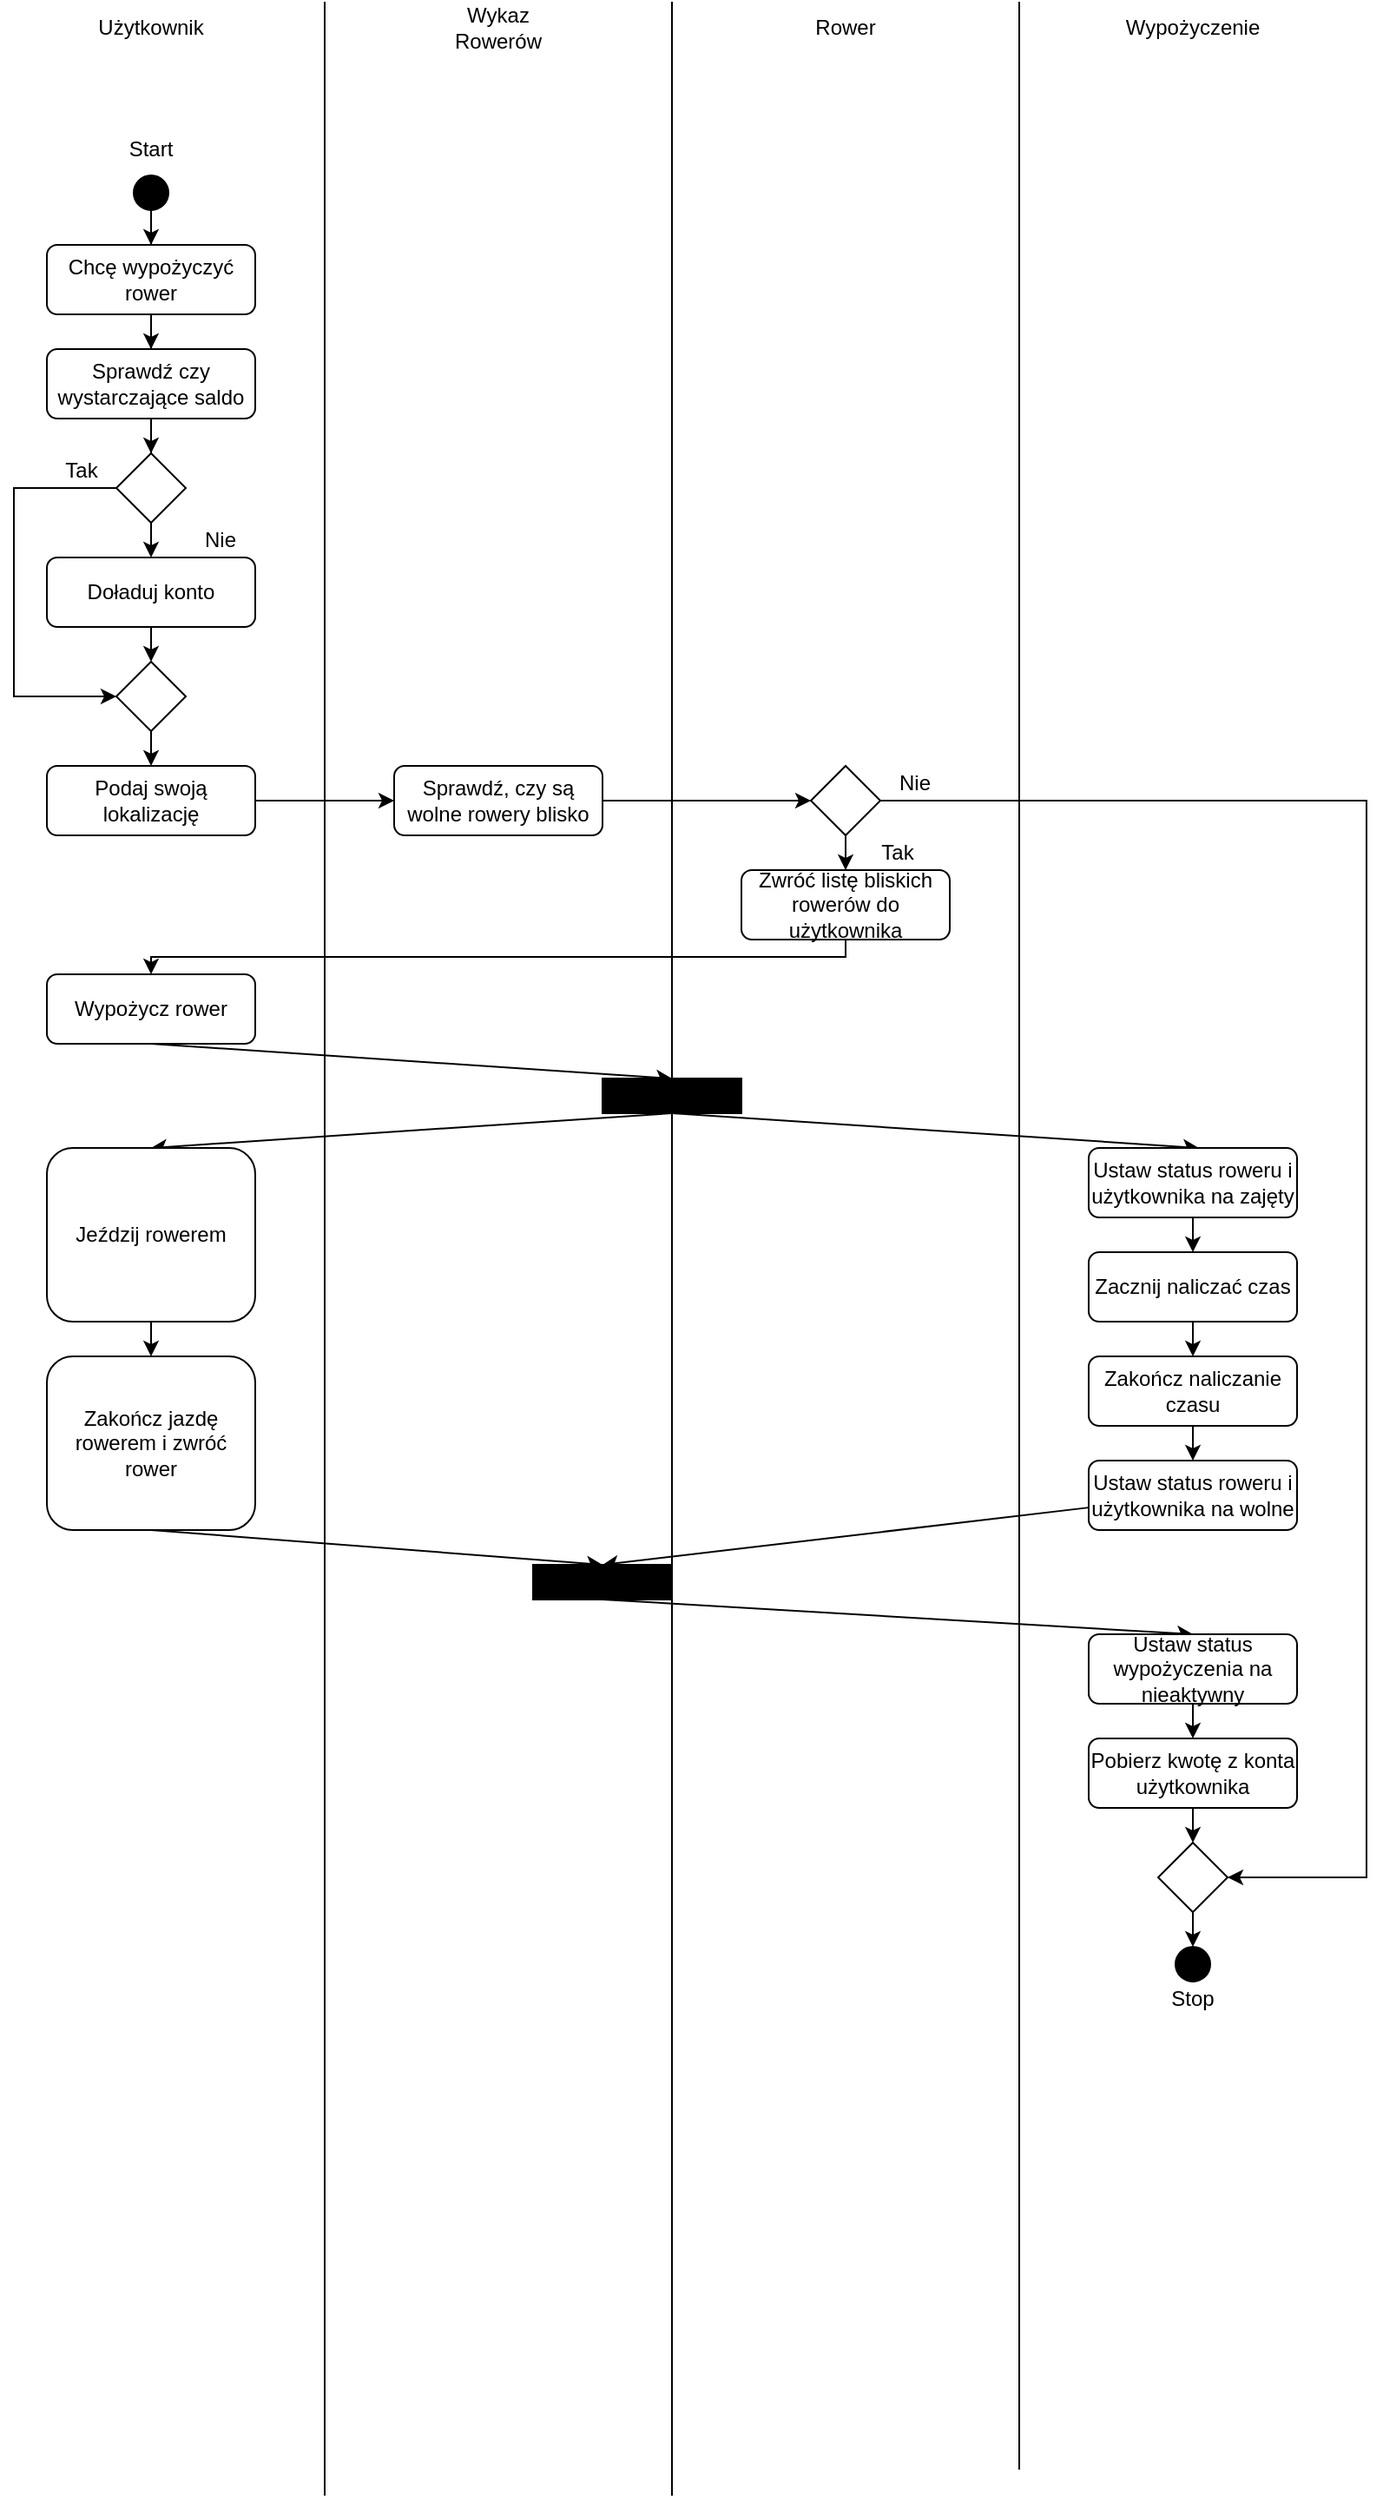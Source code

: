 <mxfile version="26.0.6">
  <diagram name="Page-1" id="jHy_yTJby4yRubtrX4ha">
    <mxGraphModel dx="1173" dy="676" grid="1" gridSize="10" guides="1" tooltips="1" connect="1" arrows="1" fold="1" page="1" pageScale="1" pageWidth="827" pageHeight="1169" math="0" shadow="0">
      <root>
        <mxCell id="0" />
        <mxCell id="1" parent="0" />
        <mxCell id="fhUwXkioFoT6nJXAgPyt-3" style="edgeStyle=orthogonalEdgeStyle;rounded=0;orthogonalLoop=1;jettySize=auto;html=1;entryX=0.5;entryY=0;entryDx=0;entryDy=0;" edge="1" parent="1" source="fhUwXkioFoT6nJXAgPyt-1" target="fhUwXkioFoT6nJXAgPyt-2">
          <mxGeometry relative="1" as="geometry" />
        </mxCell>
        <mxCell id="fhUwXkioFoT6nJXAgPyt-1" value="" style="ellipse;whiteSpace=wrap;html=1;aspect=fixed;fillColor=#000000;" vertex="1" parent="1">
          <mxGeometry x="90" y="100" width="20" height="20" as="geometry" />
        </mxCell>
        <mxCell id="fhUwXkioFoT6nJXAgPyt-7" value="" style="edgeStyle=orthogonalEdgeStyle;rounded=0;orthogonalLoop=1;jettySize=auto;html=1;" edge="1" parent="1" source="fhUwXkioFoT6nJXAgPyt-2" target="fhUwXkioFoT6nJXAgPyt-6">
          <mxGeometry relative="1" as="geometry" />
        </mxCell>
        <mxCell id="fhUwXkioFoT6nJXAgPyt-2" value="Chcę wypożyczyć rower" style="rounded=1;whiteSpace=wrap;html=1;" vertex="1" parent="1">
          <mxGeometry x="40" y="140" width="120" height="40" as="geometry" />
        </mxCell>
        <mxCell id="fhUwXkioFoT6nJXAgPyt-4" value="Użytkownik" style="text;html=1;align=center;verticalAlign=middle;whiteSpace=wrap;rounded=0;" vertex="1" parent="1">
          <mxGeometry x="60" width="80" height="30" as="geometry" />
        </mxCell>
        <mxCell id="fhUwXkioFoT6nJXAgPyt-5" value="Start" style="text;html=1;align=center;verticalAlign=middle;whiteSpace=wrap;rounded=0;" vertex="1" parent="1">
          <mxGeometry x="70" y="70" width="60" height="30" as="geometry" />
        </mxCell>
        <mxCell id="fhUwXkioFoT6nJXAgPyt-9" style="edgeStyle=orthogonalEdgeStyle;rounded=0;orthogonalLoop=1;jettySize=auto;html=1;entryX=0.5;entryY=0;entryDx=0;entryDy=0;" edge="1" parent="1" source="fhUwXkioFoT6nJXAgPyt-6" target="fhUwXkioFoT6nJXAgPyt-8">
          <mxGeometry relative="1" as="geometry" />
        </mxCell>
        <mxCell id="fhUwXkioFoT6nJXAgPyt-6" value="Sprawdź czy wystarczające saldo" style="rounded=1;whiteSpace=wrap;html=1;" vertex="1" parent="1">
          <mxGeometry x="40" y="200" width="120" height="40" as="geometry" />
        </mxCell>
        <mxCell id="fhUwXkioFoT6nJXAgPyt-12" style="edgeStyle=orthogonalEdgeStyle;rounded=0;orthogonalLoop=1;jettySize=auto;html=1;" edge="1" parent="1" source="fhUwXkioFoT6nJXAgPyt-8">
          <mxGeometry relative="1" as="geometry">
            <mxPoint x="100" y="320" as="targetPoint" />
          </mxGeometry>
        </mxCell>
        <mxCell id="fhUwXkioFoT6nJXAgPyt-14" style="edgeStyle=orthogonalEdgeStyle;rounded=0;orthogonalLoop=1;jettySize=auto;html=1;entryX=0;entryY=0.5;entryDx=0;entryDy=0;" edge="1" parent="1" source="fhUwXkioFoT6nJXAgPyt-8" target="fhUwXkioFoT6nJXAgPyt-29">
          <mxGeometry relative="1" as="geometry">
            <mxPoint x="20" y="400" as="targetPoint" />
            <Array as="points">
              <mxPoint x="21" y="280" />
              <mxPoint x="21" y="400" />
            </Array>
          </mxGeometry>
        </mxCell>
        <mxCell id="fhUwXkioFoT6nJXAgPyt-8" value="" style="rhombus;whiteSpace=wrap;html=1;" vertex="1" parent="1">
          <mxGeometry x="80" y="260" width="40" height="40" as="geometry" />
        </mxCell>
        <mxCell id="fhUwXkioFoT6nJXAgPyt-13" value="Nie" style="text;html=1;align=center;verticalAlign=middle;whiteSpace=wrap;rounded=0;" vertex="1" parent="1">
          <mxGeometry x="120" y="300" width="40" height="20" as="geometry" />
        </mxCell>
        <mxCell id="fhUwXkioFoT6nJXAgPyt-15" value="Tak" style="text;html=1;align=center;verticalAlign=middle;whiteSpace=wrap;rounded=0;" vertex="1" parent="1">
          <mxGeometry x="40" y="260" width="40" height="20" as="geometry" />
        </mxCell>
        <mxCell id="fhUwXkioFoT6nJXAgPyt-28" style="edgeStyle=orthogonalEdgeStyle;rounded=0;orthogonalLoop=1;jettySize=auto;html=1;" edge="1" parent="1" source="fhUwXkioFoT6nJXAgPyt-17">
          <mxGeometry relative="1" as="geometry">
            <mxPoint x="100" y="380" as="targetPoint" />
          </mxGeometry>
        </mxCell>
        <mxCell id="fhUwXkioFoT6nJXAgPyt-17" value="Doładuj konto" style="rounded=1;whiteSpace=wrap;html=1;" vertex="1" parent="1">
          <mxGeometry x="40" y="320" width="120" height="40" as="geometry" />
        </mxCell>
        <mxCell id="fhUwXkioFoT6nJXAgPyt-30" style="edgeStyle=orthogonalEdgeStyle;rounded=0;orthogonalLoop=1;jettySize=auto;html=1;" edge="1" parent="1" source="fhUwXkioFoT6nJXAgPyt-29">
          <mxGeometry relative="1" as="geometry">
            <mxPoint x="100" y="440" as="targetPoint" />
          </mxGeometry>
        </mxCell>
        <mxCell id="fhUwXkioFoT6nJXAgPyt-29" value="" style="rhombus;whiteSpace=wrap;html=1;" vertex="1" parent="1">
          <mxGeometry x="80" y="380" width="40" height="40" as="geometry" />
        </mxCell>
        <mxCell id="fhUwXkioFoT6nJXAgPyt-33" style="edgeStyle=orthogonalEdgeStyle;rounded=0;orthogonalLoop=1;jettySize=auto;html=1;entryX=0;entryY=0.5;entryDx=0;entryDy=0;" edge="1" parent="1" source="fhUwXkioFoT6nJXAgPyt-31" target="fhUwXkioFoT6nJXAgPyt-32">
          <mxGeometry relative="1" as="geometry">
            <Array as="points">
              <mxPoint x="220" y="460" />
              <mxPoint x="220" y="460" />
            </Array>
          </mxGeometry>
        </mxCell>
        <mxCell id="fhUwXkioFoT6nJXAgPyt-31" value="Podaj swoją lokalizację" style="rounded=1;whiteSpace=wrap;html=1;" vertex="1" parent="1">
          <mxGeometry x="40" y="440" width="120" height="40" as="geometry" />
        </mxCell>
        <mxCell id="fhUwXkioFoT6nJXAgPyt-35" style="edgeStyle=orthogonalEdgeStyle;rounded=0;orthogonalLoop=1;jettySize=auto;html=1;exitX=1;exitY=0.5;exitDx=0;exitDy=0;entryX=0;entryY=0.5;entryDx=0;entryDy=0;" edge="1" parent="1" source="fhUwXkioFoT6nJXAgPyt-32" target="fhUwXkioFoT6nJXAgPyt-34">
          <mxGeometry relative="1" as="geometry" />
        </mxCell>
        <mxCell id="fhUwXkioFoT6nJXAgPyt-32" value="Sprawdź, czy są wolne rowery blisko" style="rounded=1;whiteSpace=wrap;html=1;" vertex="1" parent="1">
          <mxGeometry x="240" y="440" width="120" height="40" as="geometry" />
        </mxCell>
        <mxCell id="fhUwXkioFoT6nJXAgPyt-50" style="edgeStyle=orthogonalEdgeStyle;rounded=0;orthogonalLoop=1;jettySize=auto;html=1;" edge="1" parent="1" source="fhUwXkioFoT6nJXAgPyt-34" target="fhUwXkioFoT6nJXAgPyt-52">
          <mxGeometry relative="1" as="geometry">
            <mxPoint x="500" y="500.0" as="targetPoint" />
          </mxGeometry>
        </mxCell>
        <mxCell id="fhUwXkioFoT6nJXAgPyt-34" value="" style="rhombus;whiteSpace=wrap;html=1;" vertex="1" parent="1">
          <mxGeometry x="480" y="440" width="40" height="40" as="geometry" />
        </mxCell>
        <mxCell id="fhUwXkioFoT6nJXAgPyt-37" value="Nie" style="text;html=1;align=center;verticalAlign=middle;whiteSpace=wrap;rounded=0;" vertex="1" parent="1">
          <mxGeometry x="520" y="440" width="40" height="20" as="geometry" />
        </mxCell>
        <mxCell id="fhUwXkioFoT6nJXAgPyt-39" value="Tak" style="text;html=1;align=center;verticalAlign=middle;whiteSpace=wrap;rounded=0;" vertex="1" parent="1">
          <mxGeometry x="510" y="480" width="40" height="20" as="geometry" />
        </mxCell>
        <mxCell id="fhUwXkioFoT6nJXAgPyt-40" value="" style="endArrow=none;html=1;rounded=0;" edge="1" parent="1">
          <mxGeometry width="50" height="50" relative="1" as="geometry">
            <mxPoint x="200" y="1436" as="sourcePoint" />
            <mxPoint x="200" as="targetPoint" />
          </mxGeometry>
        </mxCell>
        <mxCell id="fhUwXkioFoT6nJXAgPyt-41" value="" style="endArrow=none;html=1;rounded=0;" edge="1" parent="1">
          <mxGeometry width="50" height="50" relative="1" as="geometry">
            <mxPoint x="400" y="1436" as="sourcePoint" />
            <mxPoint x="400" as="targetPoint" />
          </mxGeometry>
        </mxCell>
        <mxCell id="fhUwXkioFoT6nJXAgPyt-42" value="" style="endArrow=none;html=1;rounded=0;" edge="1" parent="1">
          <mxGeometry width="50" height="50" relative="1" as="geometry">
            <mxPoint x="600" y="1421" as="sourcePoint" />
            <mxPoint x="600" as="targetPoint" />
          </mxGeometry>
        </mxCell>
        <mxCell id="fhUwXkioFoT6nJXAgPyt-45" value="Wykaz Rowerów" style="text;html=1;align=center;verticalAlign=middle;whiteSpace=wrap;rounded=0;" vertex="1" parent="1">
          <mxGeometry x="270" width="60" height="30" as="geometry" />
        </mxCell>
        <mxCell id="fhUwXkioFoT6nJXAgPyt-46" value="Rower" style="text;html=1;align=center;verticalAlign=middle;whiteSpace=wrap;rounded=0;" vertex="1" parent="1">
          <mxGeometry x="470" width="60" height="30" as="geometry" />
        </mxCell>
        <mxCell id="fhUwXkioFoT6nJXAgPyt-47" value="Wypożyczenie" style="text;html=1;align=center;verticalAlign=middle;whiteSpace=wrap;rounded=0;" vertex="1" parent="1">
          <mxGeometry x="670" width="60" height="30" as="geometry" />
        </mxCell>
        <mxCell id="fhUwXkioFoT6nJXAgPyt-49" value="" style="endArrow=classic;html=1;rounded=0;exitX=1;exitY=0.5;exitDx=0;exitDy=0;entryX=1;entryY=0.5;entryDx=0;entryDy=0;" edge="1" parent="1" source="fhUwXkioFoT6nJXAgPyt-34" target="fhUwXkioFoT6nJXAgPyt-82">
          <mxGeometry width="50" height="50" relative="1" as="geometry">
            <mxPoint x="110" y="620" as="sourcePoint" />
            <mxPoint x="800" y="1080" as="targetPoint" />
            <Array as="points">
              <mxPoint x="800" y="460" />
              <mxPoint x="800" y="1080" />
            </Array>
          </mxGeometry>
        </mxCell>
        <mxCell id="fhUwXkioFoT6nJXAgPyt-53" style="edgeStyle=orthogonalEdgeStyle;rounded=0;orthogonalLoop=1;jettySize=auto;html=1;" edge="1" parent="1">
          <mxGeometry relative="1" as="geometry">
            <mxPoint x="100" y="560" as="targetPoint" />
            <mxPoint x="500" y="530" as="sourcePoint" />
            <Array as="points">
              <mxPoint x="500" y="550" />
              <mxPoint x="100" y="550" />
            </Array>
          </mxGeometry>
        </mxCell>
        <mxCell id="fhUwXkioFoT6nJXAgPyt-52" value="Zwróć listę bliskich rowerów do użytkownika" style="rounded=1;whiteSpace=wrap;html=1;" vertex="1" parent="1">
          <mxGeometry x="440" y="500" width="120" height="40" as="geometry" />
        </mxCell>
        <mxCell id="fhUwXkioFoT6nJXAgPyt-59" style="rounded=0;orthogonalLoop=1;jettySize=auto;html=1;exitX=0.5;exitY=1;exitDx=0;exitDy=0;entryX=0.5;entryY=0;entryDx=0;entryDy=0;" edge="1" parent="1" source="fhUwXkioFoT6nJXAgPyt-57" target="fhUwXkioFoT6nJXAgPyt-58">
          <mxGeometry relative="1" as="geometry" />
        </mxCell>
        <mxCell id="fhUwXkioFoT6nJXAgPyt-57" value="Wypożycz rower" style="rounded=1;whiteSpace=wrap;html=1;" vertex="1" parent="1">
          <mxGeometry x="40" y="560" width="120" height="40" as="geometry" />
        </mxCell>
        <mxCell id="fhUwXkioFoT6nJXAgPyt-60" style="rounded=0;orthogonalLoop=1;jettySize=auto;html=1;exitX=0.5;exitY=1;exitDx=0;exitDy=0;" edge="1" parent="1" source="fhUwXkioFoT6nJXAgPyt-58">
          <mxGeometry relative="1" as="geometry">
            <mxPoint x="100" y="660" as="targetPoint" />
          </mxGeometry>
        </mxCell>
        <mxCell id="fhUwXkioFoT6nJXAgPyt-58" value="" style="rounded=0;whiteSpace=wrap;html=1;strokeColor=#000000;fillColor=#000000;" vertex="1" parent="1">
          <mxGeometry x="360" y="620" width="80" height="20" as="geometry" />
        </mxCell>
        <mxCell id="fhUwXkioFoT6nJXAgPyt-61" style="rounded=0;orthogonalLoop=1;jettySize=auto;html=1;exitX=0.5;exitY=1;exitDx=0;exitDy=0;" edge="1" parent="1" source="fhUwXkioFoT6nJXAgPyt-58">
          <mxGeometry relative="1" as="geometry">
            <mxPoint x="703.429" y="660" as="targetPoint" />
            <mxPoint x="360" y="650" as="sourcePoint" />
          </mxGeometry>
        </mxCell>
        <mxCell id="fhUwXkioFoT6nJXAgPyt-67" style="edgeStyle=orthogonalEdgeStyle;rounded=0;orthogonalLoop=1;jettySize=auto;html=1;" edge="1" parent="1" source="fhUwXkioFoT6nJXAgPyt-63">
          <mxGeometry relative="1" as="geometry">
            <mxPoint x="100.0" y="780" as="targetPoint" />
          </mxGeometry>
        </mxCell>
        <mxCell id="fhUwXkioFoT6nJXAgPyt-63" value="Jeździj rowerem" style="rounded=1;whiteSpace=wrap;html=1;" vertex="1" parent="1">
          <mxGeometry x="40" y="660" width="120" height="100" as="geometry" />
        </mxCell>
        <mxCell id="fhUwXkioFoT6nJXAgPyt-66" style="edgeStyle=orthogonalEdgeStyle;rounded=0;orthogonalLoop=1;jettySize=auto;html=1;exitX=0.5;exitY=1;exitDx=0;exitDy=0;entryX=0.5;entryY=0;entryDx=0;entryDy=0;" edge="1" parent="1" source="fhUwXkioFoT6nJXAgPyt-64" target="fhUwXkioFoT6nJXAgPyt-65">
          <mxGeometry relative="1" as="geometry" />
        </mxCell>
        <mxCell id="fhUwXkioFoT6nJXAgPyt-64" value="Ustaw status roweru i użytkownika na zajęty" style="rounded=1;whiteSpace=wrap;html=1;" vertex="1" parent="1">
          <mxGeometry x="640" y="660" width="120" height="40" as="geometry" />
        </mxCell>
        <mxCell id="fhUwXkioFoT6nJXAgPyt-69" style="edgeStyle=orthogonalEdgeStyle;rounded=0;orthogonalLoop=1;jettySize=auto;html=1;" edge="1" parent="1" source="fhUwXkioFoT6nJXAgPyt-65">
          <mxGeometry relative="1" as="geometry">
            <mxPoint x="700" y="780" as="targetPoint" />
          </mxGeometry>
        </mxCell>
        <mxCell id="fhUwXkioFoT6nJXAgPyt-65" value="Zacznij naliczać czas" style="rounded=1;whiteSpace=wrap;html=1;" vertex="1" parent="1">
          <mxGeometry x="640" y="720" width="120" height="40" as="geometry" />
        </mxCell>
        <mxCell id="fhUwXkioFoT6nJXAgPyt-75" style="rounded=0;orthogonalLoop=1;jettySize=auto;html=1;entryX=0.5;entryY=0;entryDx=0;entryDy=0;exitX=0.5;exitY=1;exitDx=0;exitDy=0;" edge="1" parent="1" source="fhUwXkioFoT6nJXAgPyt-68" target="fhUwXkioFoT6nJXAgPyt-74">
          <mxGeometry relative="1" as="geometry" />
        </mxCell>
        <mxCell id="fhUwXkioFoT6nJXAgPyt-68" value="Zakończ jazdę rowerem i zwróć rower" style="rounded=1;whiteSpace=wrap;html=1;" vertex="1" parent="1">
          <mxGeometry x="40" y="780" width="120" height="100" as="geometry" />
        </mxCell>
        <mxCell id="fhUwXkioFoT6nJXAgPyt-72" style="edgeStyle=orthogonalEdgeStyle;rounded=0;orthogonalLoop=1;jettySize=auto;html=1;exitX=0.5;exitY=1;exitDx=0;exitDy=0;entryX=0.5;entryY=0;entryDx=0;entryDy=0;" edge="1" parent="1" source="fhUwXkioFoT6nJXAgPyt-70" target="fhUwXkioFoT6nJXAgPyt-71">
          <mxGeometry relative="1" as="geometry" />
        </mxCell>
        <mxCell id="fhUwXkioFoT6nJXAgPyt-70" value="Zakończ naliczanie czasu" style="rounded=1;whiteSpace=wrap;html=1;" vertex="1" parent="1">
          <mxGeometry x="640" y="780" width="120" height="40" as="geometry" />
        </mxCell>
        <mxCell id="fhUwXkioFoT6nJXAgPyt-76" style="rounded=0;orthogonalLoop=1;jettySize=auto;html=1;entryX=0.5;entryY=0;entryDx=0;entryDy=0;" edge="1" parent="1" source="fhUwXkioFoT6nJXAgPyt-71" target="fhUwXkioFoT6nJXAgPyt-74">
          <mxGeometry relative="1" as="geometry" />
        </mxCell>
        <mxCell id="fhUwXkioFoT6nJXAgPyt-71" value="Ustaw status roweru i użytkownika na wolne" style="rounded=1;whiteSpace=wrap;html=1;" vertex="1" parent="1">
          <mxGeometry x="640" y="840" width="120" height="40" as="geometry" />
        </mxCell>
        <mxCell id="fhUwXkioFoT6nJXAgPyt-77" style="rounded=0;orthogonalLoop=1;jettySize=auto;html=1;exitX=0.5;exitY=1;exitDx=0;exitDy=0;entryX=0.5;entryY=0;entryDx=0;entryDy=0;" edge="1" parent="1" source="fhUwXkioFoT6nJXAgPyt-74" target="fhUwXkioFoT6nJXAgPyt-78">
          <mxGeometry relative="1" as="geometry">
            <mxPoint x="360" y="940" as="targetPoint" />
          </mxGeometry>
        </mxCell>
        <mxCell id="fhUwXkioFoT6nJXAgPyt-74" value="" style="rounded=0;whiteSpace=wrap;html=1;strokeColor=#000000;fillColor=#000000;" vertex="1" parent="1">
          <mxGeometry x="320" y="900" width="80" height="20" as="geometry" />
        </mxCell>
        <mxCell id="fhUwXkioFoT6nJXAgPyt-80" style="rounded=0;orthogonalLoop=1;jettySize=auto;html=1;exitX=0.5;exitY=1;exitDx=0;exitDy=0;entryX=0.5;entryY=0;entryDx=0;entryDy=0;edgeStyle=orthogonalEdgeStyle;" edge="1" parent="1" source="fhUwXkioFoT6nJXAgPyt-78" target="fhUwXkioFoT6nJXAgPyt-79">
          <mxGeometry relative="1" as="geometry">
            <Array as="points">
              <mxPoint x="700" y="1000" />
              <mxPoint x="700" y="1000" />
            </Array>
          </mxGeometry>
        </mxCell>
        <mxCell id="fhUwXkioFoT6nJXAgPyt-78" value="Ustaw status wypożyczenia na nieaktywny" style="rounded=1;whiteSpace=wrap;html=1;" vertex="1" parent="1">
          <mxGeometry x="640" y="940" width="120" height="40" as="geometry" />
        </mxCell>
        <mxCell id="fhUwXkioFoT6nJXAgPyt-83" style="edgeStyle=orthogonalEdgeStyle;rounded=0;orthogonalLoop=1;jettySize=auto;html=1;exitX=0.5;exitY=1;exitDx=0;exitDy=0;entryX=0.5;entryY=0;entryDx=0;entryDy=0;" edge="1" parent="1" source="fhUwXkioFoT6nJXAgPyt-79" target="fhUwXkioFoT6nJXAgPyt-82">
          <mxGeometry relative="1" as="geometry" />
        </mxCell>
        <mxCell id="fhUwXkioFoT6nJXAgPyt-79" value="Pobierz kwotę z konta użytkownika" style="rounded=1;whiteSpace=wrap;html=1;" vertex="1" parent="1">
          <mxGeometry x="640" y="1000" width="120" height="40" as="geometry" />
        </mxCell>
        <mxCell id="fhUwXkioFoT6nJXAgPyt-81" value="" style="ellipse;whiteSpace=wrap;html=1;aspect=fixed;fillColor=#000000;" vertex="1" parent="1">
          <mxGeometry x="690" y="1120" width="20" height="20" as="geometry" />
        </mxCell>
        <mxCell id="fhUwXkioFoT6nJXAgPyt-84" style="edgeStyle=orthogonalEdgeStyle;rounded=0;orthogonalLoop=1;jettySize=auto;html=1;exitX=0.5;exitY=1;exitDx=0;exitDy=0;entryX=0.5;entryY=0;entryDx=0;entryDy=0;" edge="1" parent="1" source="fhUwXkioFoT6nJXAgPyt-82" target="fhUwXkioFoT6nJXAgPyt-81">
          <mxGeometry relative="1" as="geometry" />
        </mxCell>
        <mxCell id="fhUwXkioFoT6nJXAgPyt-82" value="" style="rhombus;whiteSpace=wrap;html=1;" vertex="1" parent="1">
          <mxGeometry x="680" y="1060" width="40" height="40" as="geometry" />
        </mxCell>
        <mxCell id="fhUwXkioFoT6nJXAgPyt-85" value="Stop" style="text;html=1;align=center;verticalAlign=middle;whiteSpace=wrap;rounded=0;" vertex="1" parent="1">
          <mxGeometry x="670" y="1140" width="60" height="20" as="geometry" />
        </mxCell>
      </root>
    </mxGraphModel>
  </diagram>
</mxfile>
